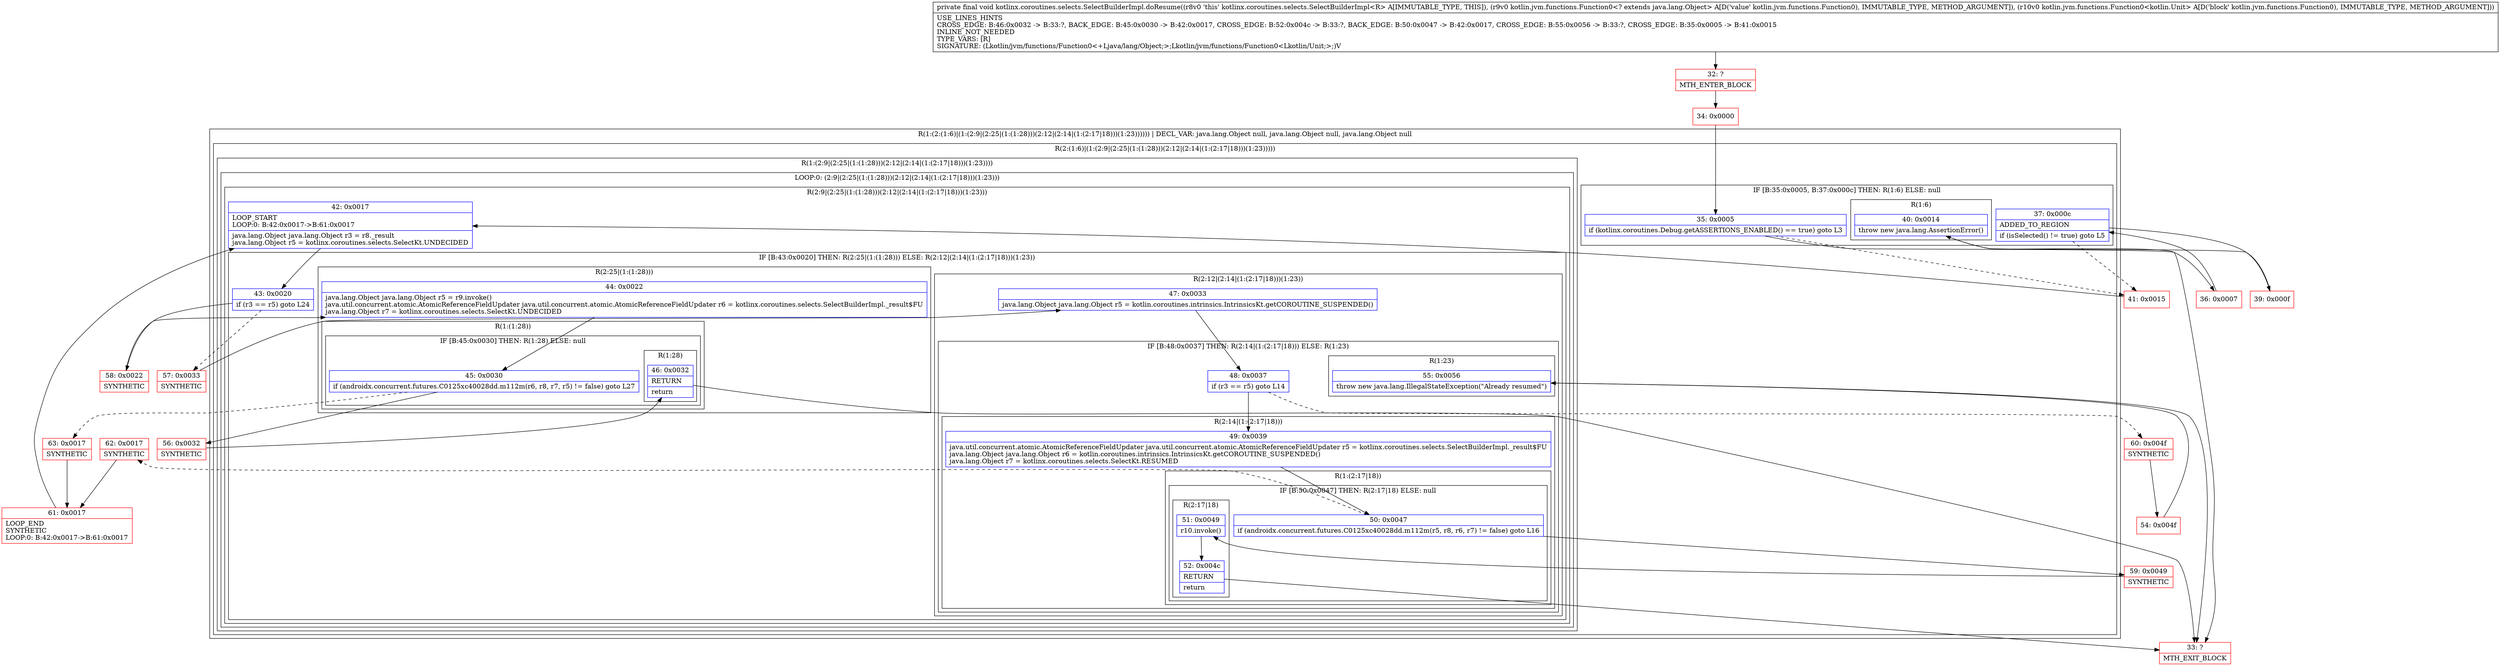 digraph "CFG forkotlinx.coroutines.selects.SelectBuilderImpl.doResume(Lkotlin\/jvm\/functions\/Function0;Lkotlin\/jvm\/functions\/Function0;)V" {
subgraph cluster_Region_2049357332 {
label = "R(1:(2:(1:6)|(1:(2:9|(2:25|(1:(1:28)))(2:12|(2:14|(1:(2:17|18)))(1:23)))))) | DECL_VAR: java.lang.Object null, java.lang.Object null, java.lang.Object null\l";
node [shape=record,color=blue];
subgraph cluster_Region_1475202788 {
label = "R(2:(1:6)|(1:(2:9|(2:25|(1:(1:28)))(2:12|(2:14|(1:(2:17|18)))(1:23)))))";
node [shape=record,color=blue];
subgraph cluster_IfRegion_762106676 {
label = "IF [B:35:0x0005, B:37:0x000c] THEN: R(1:6) ELSE: null";
node [shape=record,color=blue];
Node_35 [shape=record,label="{35\:\ 0x0005|if (kotlinx.coroutines.Debug.getASSERTIONS_ENABLED() == true) goto L3\l}"];
Node_37 [shape=record,label="{37\:\ 0x000c|ADDED_TO_REGION\l|if (isSelected() != true) goto L5\l}"];
subgraph cluster_Region_579663945 {
label = "R(1:6)";
node [shape=record,color=blue];
Node_40 [shape=record,label="{40\:\ 0x0014|throw new java.lang.AssertionError()\l}"];
}
}
subgraph cluster_Region_1834318874 {
label = "R(1:(2:9|(2:25|(1:(1:28)))(2:12|(2:14|(1:(2:17|18)))(1:23))))";
node [shape=record,color=blue];
subgraph cluster_LoopRegion_1417020858 {
label = "LOOP:0: (2:9|(2:25|(1:(1:28)))(2:12|(2:14|(1:(2:17|18)))(1:23)))";
node [shape=record,color=blue];
subgraph cluster_Region_836193583 {
label = "R(2:9|(2:25|(1:(1:28)))(2:12|(2:14|(1:(2:17|18)))(1:23)))";
node [shape=record,color=blue];
Node_42 [shape=record,label="{42\:\ 0x0017|LOOP_START\lLOOP:0: B:42:0x0017\-\>B:61:0x0017\l|java.lang.Object java.lang.Object r3 = r8._result\ljava.lang.Object r5 = kotlinx.coroutines.selects.SelectKt.UNDECIDED\l}"];
subgraph cluster_IfRegion_230177329 {
label = "IF [B:43:0x0020] THEN: R(2:25|(1:(1:28))) ELSE: R(2:12|(2:14|(1:(2:17|18)))(1:23))";
node [shape=record,color=blue];
Node_43 [shape=record,label="{43\:\ 0x0020|if (r3 == r5) goto L24\l}"];
subgraph cluster_Region_1676428349 {
label = "R(2:25|(1:(1:28)))";
node [shape=record,color=blue];
Node_44 [shape=record,label="{44\:\ 0x0022|java.lang.Object java.lang.Object r5 = r9.invoke()\ljava.util.concurrent.atomic.AtomicReferenceFieldUpdater java.util.concurrent.atomic.AtomicReferenceFieldUpdater r6 = kotlinx.coroutines.selects.SelectBuilderImpl._result$FU\ljava.lang.Object r7 = kotlinx.coroutines.selects.SelectKt.UNDECIDED\l}"];
subgraph cluster_Region_533240179 {
label = "R(1:(1:28))";
node [shape=record,color=blue];
subgraph cluster_IfRegion_1759105882 {
label = "IF [B:45:0x0030] THEN: R(1:28) ELSE: null";
node [shape=record,color=blue];
Node_45 [shape=record,label="{45\:\ 0x0030|if (androidx.concurrent.futures.C0125xc40028dd.m112m(r6, r8, r7, r5) != false) goto L27\l}"];
subgraph cluster_Region_1522758771 {
label = "R(1:28)";
node [shape=record,color=blue];
Node_46 [shape=record,label="{46\:\ 0x0032|RETURN\l|return\l}"];
}
}
}
}
subgraph cluster_Region_620496322 {
label = "R(2:12|(2:14|(1:(2:17|18)))(1:23))";
node [shape=record,color=blue];
Node_47 [shape=record,label="{47\:\ 0x0033|java.lang.Object java.lang.Object r5 = kotlin.coroutines.intrinsics.IntrinsicsKt.getCOROUTINE_SUSPENDED()\l}"];
subgraph cluster_IfRegion_321026245 {
label = "IF [B:48:0x0037] THEN: R(2:14|(1:(2:17|18))) ELSE: R(1:23)";
node [shape=record,color=blue];
Node_48 [shape=record,label="{48\:\ 0x0037|if (r3 == r5) goto L14\l}"];
subgraph cluster_Region_613987784 {
label = "R(2:14|(1:(2:17|18)))";
node [shape=record,color=blue];
Node_49 [shape=record,label="{49\:\ 0x0039|java.util.concurrent.atomic.AtomicReferenceFieldUpdater java.util.concurrent.atomic.AtomicReferenceFieldUpdater r5 = kotlinx.coroutines.selects.SelectBuilderImpl._result$FU\ljava.lang.Object java.lang.Object r6 = kotlin.coroutines.intrinsics.IntrinsicsKt.getCOROUTINE_SUSPENDED()\ljava.lang.Object r7 = kotlinx.coroutines.selects.SelectKt.RESUMED\l}"];
subgraph cluster_Region_481326749 {
label = "R(1:(2:17|18))";
node [shape=record,color=blue];
subgraph cluster_IfRegion_634699978 {
label = "IF [B:50:0x0047] THEN: R(2:17|18) ELSE: null";
node [shape=record,color=blue];
Node_50 [shape=record,label="{50\:\ 0x0047|if (androidx.concurrent.futures.C0125xc40028dd.m112m(r5, r8, r6, r7) != false) goto L16\l}"];
subgraph cluster_Region_2022701924 {
label = "R(2:17|18)";
node [shape=record,color=blue];
Node_51 [shape=record,label="{51\:\ 0x0049|r10.invoke()\l}"];
Node_52 [shape=record,label="{52\:\ 0x004c|RETURN\l|return\l}"];
}
}
}
}
subgraph cluster_Region_592967175 {
label = "R(1:23)";
node [shape=record,color=blue];
Node_55 [shape=record,label="{55\:\ 0x0056|throw new java.lang.IllegalStateException(\"Already resumed\")\l}"];
}
}
}
}
}
}
}
}
}
Node_32 [shape=record,color=red,label="{32\:\ ?|MTH_ENTER_BLOCK\l}"];
Node_34 [shape=record,color=red,label="{34\:\ 0x0000}"];
Node_36 [shape=record,color=red,label="{36\:\ 0x0007}"];
Node_39 [shape=record,color=red,label="{39\:\ 0x000f}"];
Node_33 [shape=record,color=red,label="{33\:\ ?|MTH_EXIT_BLOCK\l}"];
Node_41 [shape=record,color=red,label="{41\:\ 0x0015}"];
Node_57 [shape=record,color=red,label="{57\:\ 0x0033|SYNTHETIC\l}"];
Node_59 [shape=record,color=red,label="{59\:\ 0x0049|SYNTHETIC\l}"];
Node_62 [shape=record,color=red,label="{62\:\ 0x0017|SYNTHETIC\l}"];
Node_61 [shape=record,color=red,label="{61\:\ 0x0017|LOOP_END\lSYNTHETIC\lLOOP:0: B:42:0x0017\-\>B:61:0x0017\l}"];
Node_60 [shape=record,color=red,label="{60\:\ 0x004f|SYNTHETIC\l}"];
Node_54 [shape=record,color=red,label="{54\:\ 0x004f}"];
Node_58 [shape=record,color=red,label="{58\:\ 0x0022|SYNTHETIC\l}"];
Node_56 [shape=record,color=red,label="{56\:\ 0x0032|SYNTHETIC\l}"];
Node_63 [shape=record,color=red,label="{63\:\ 0x0017|SYNTHETIC\l}"];
MethodNode[shape=record,label="{private final void kotlinx.coroutines.selects.SelectBuilderImpl.doResume((r8v0 'this' kotlinx.coroutines.selects.SelectBuilderImpl\<R\> A[IMMUTABLE_TYPE, THIS]), (r9v0 kotlin.jvm.functions.Function0\<? extends java.lang.Object\> A[D('value' kotlin.jvm.functions.Function0), IMMUTABLE_TYPE, METHOD_ARGUMENT]), (r10v0 kotlin.jvm.functions.Function0\<kotlin.Unit\> A[D('block' kotlin.jvm.functions.Function0), IMMUTABLE_TYPE, METHOD_ARGUMENT]))  | USE_LINES_HINTS\lCROSS_EDGE: B:46:0x0032 \-\> B:33:?, BACK_EDGE: B:45:0x0030 \-\> B:42:0x0017, CROSS_EDGE: B:52:0x004c \-\> B:33:?, BACK_EDGE: B:50:0x0047 \-\> B:42:0x0017, CROSS_EDGE: B:55:0x0056 \-\> B:33:?, CROSS_EDGE: B:35:0x0005 \-\> B:41:0x0015\lINLINE_NOT_NEEDED\lTYPE_VARS: [R]\lSIGNATURE: (Lkotlin\/jvm\/functions\/Function0\<+Ljava\/lang\/Object;\>;Lkotlin\/jvm\/functions\/Function0\<Lkotlin\/Unit;\>;)V\l}"];
MethodNode -> Node_32;Node_35 -> Node_36;
Node_35 -> Node_41[style=dashed];
Node_37 -> Node_39;
Node_37 -> Node_41[style=dashed];
Node_40 -> Node_33;
Node_42 -> Node_43;
Node_43 -> Node_57[style=dashed];
Node_43 -> Node_58;
Node_44 -> Node_45;
Node_45 -> Node_56;
Node_45 -> Node_63[style=dashed];
Node_46 -> Node_33;
Node_47 -> Node_48;
Node_48 -> Node_49;
Node_48 -> Node_60[style=dashed];
Node_49 -> Node_50;
Node_50 -> Node_59;
Node_50 -> Node_62[style=dashed];
Node_51 -> Node_52;
Node_52 -> Node_33;
Node_55 -> Node_33;
Node_32 -> Node_34;
Node_34 -> Node_35;
Node_36 -> Node_37;
Node_39 -> Node_40;
Node_41 -> Node_42;
Node_57 -> Node_47;
Node_59 -> Node_51;
Node_62 -> Node_61;
Node_61 -> Node_42;
Node_60 -> Node_54;
Node_54 -> Node_55;
Node_58 -> Node_44;
Node_56 -> Node_46;
Node_63 -> Node_61;
}

